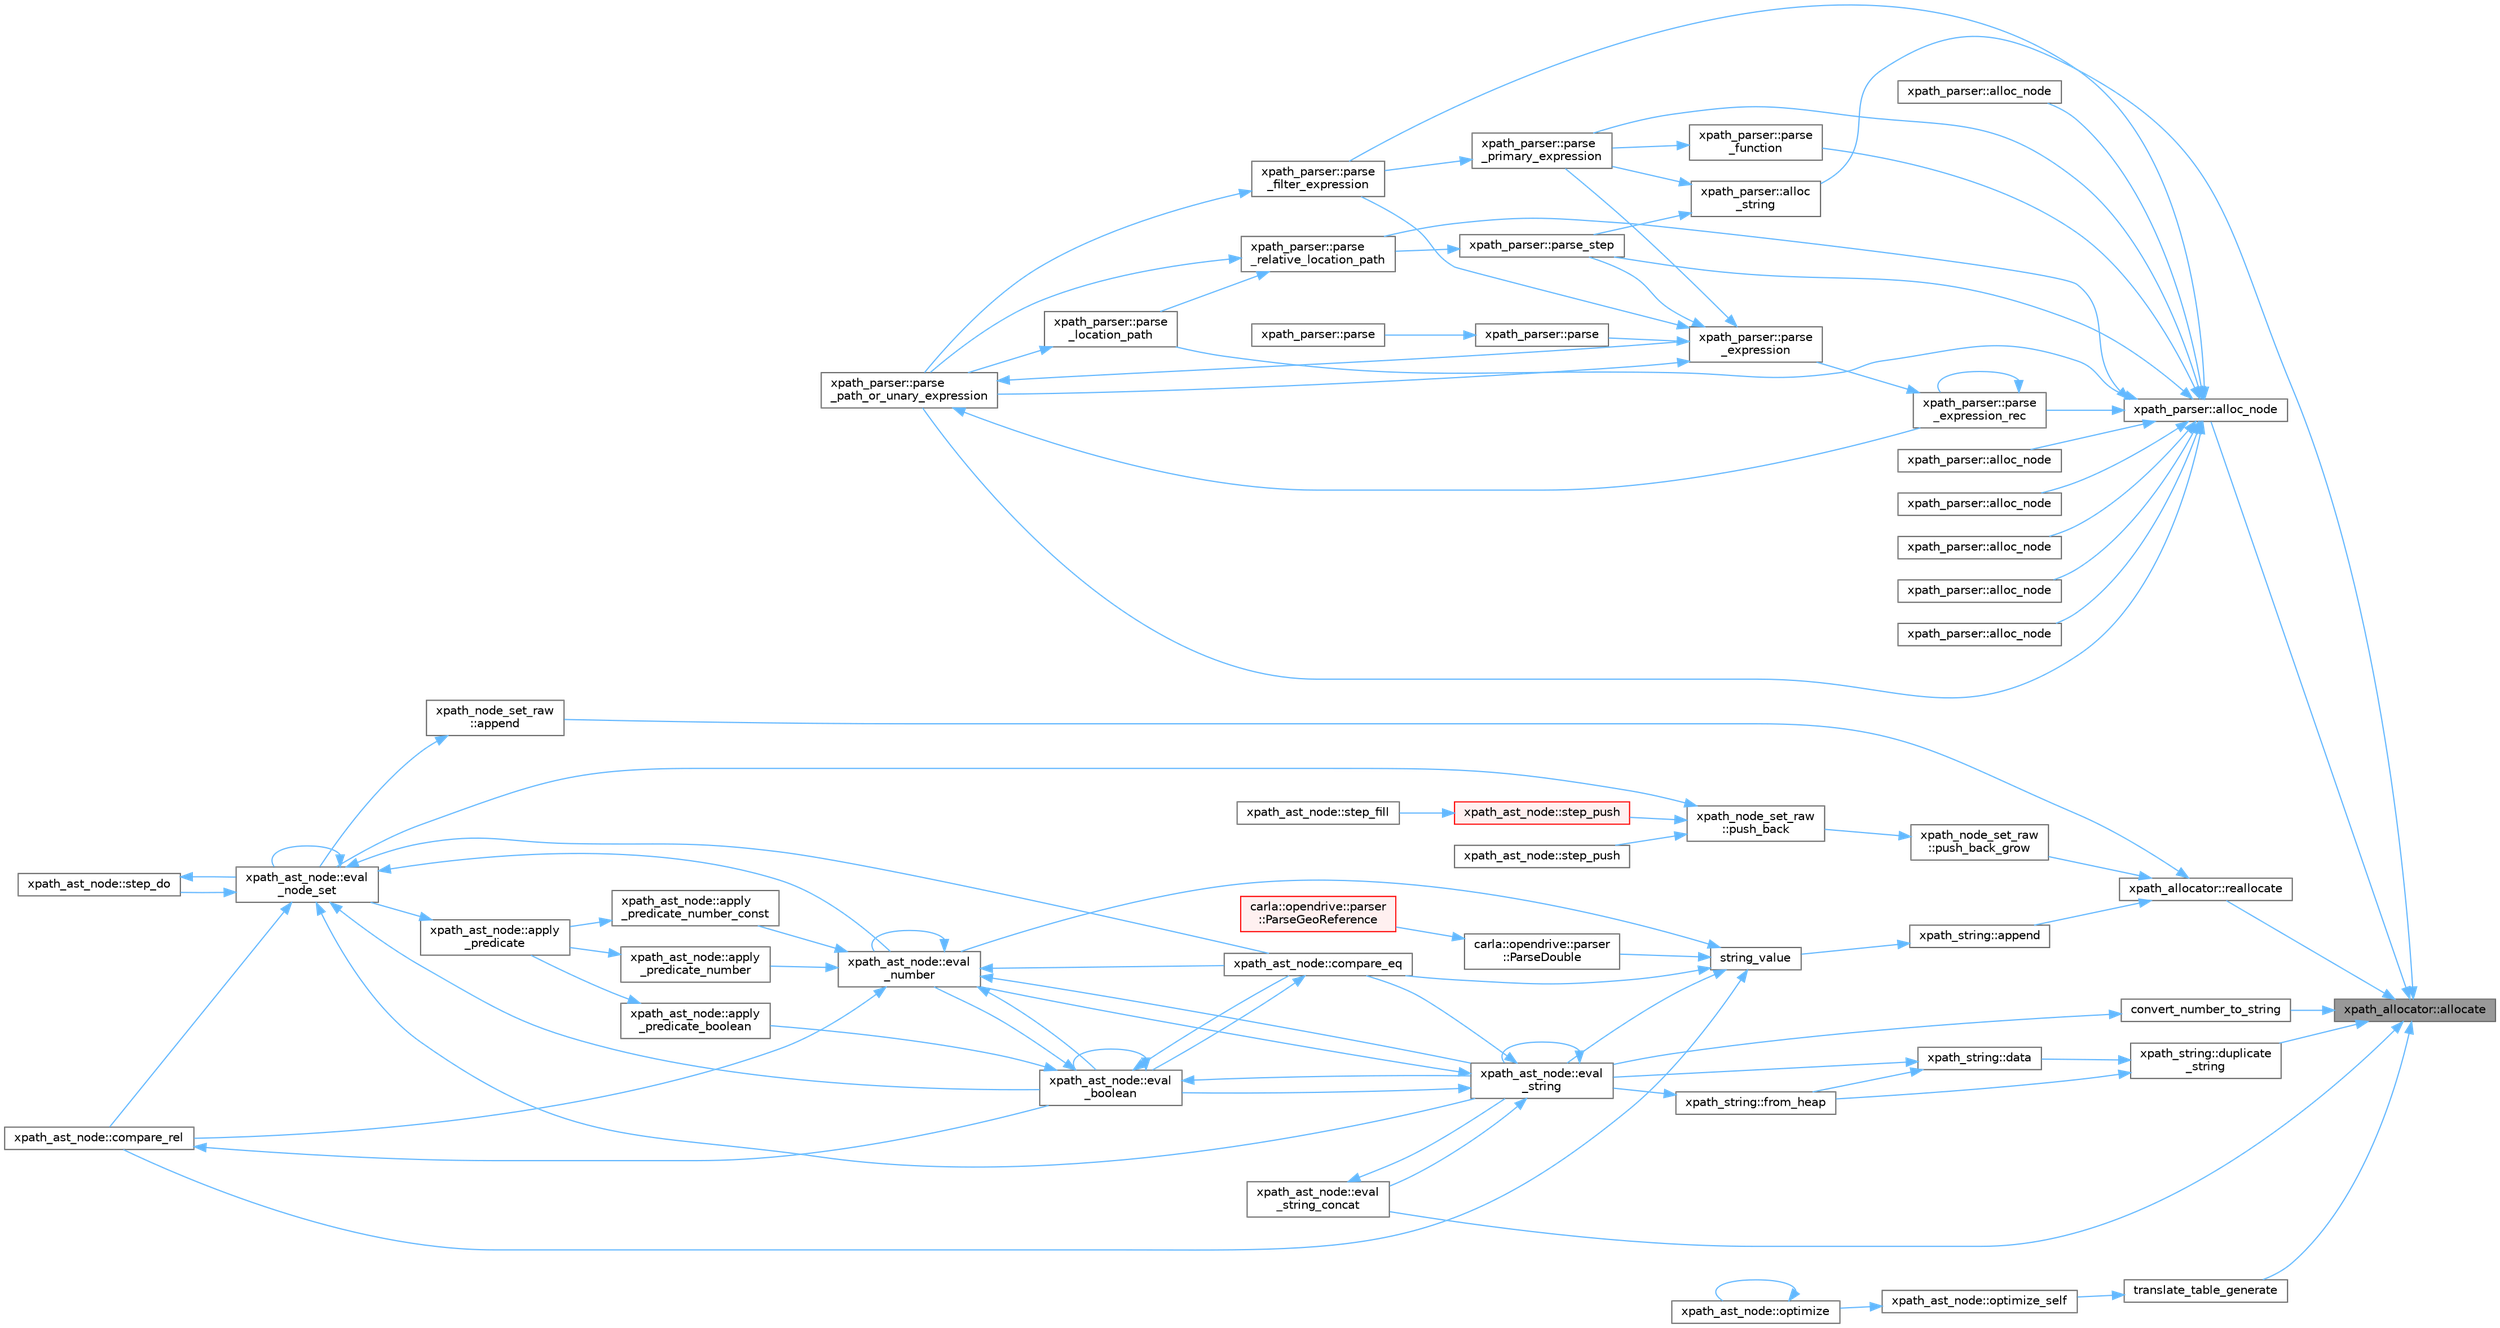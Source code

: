 digraph "xpath_allocator::allocate"
{
 // INTERACTIVE_SVG=YES
 // LATEX_PDF_SIZE
  bgcolor="transparent";
  edge [fontname=Helvetica,fontsize=10,labelfontname=Helvetica,labelfontsize=10];
  node [fontname=Helvetica,fontsize=10,shape=box,height=0.2,width=0.4];
  rankdir="RL";
  Node1 [id="Node000001",label="xpath_allocator::allocate",height=0.2,width=0.4,color="gray40", fillcolor="grey60", style="filled", fontcolor="black",tooltip=" "];
  Node1 -> Node2 [id="edge1_Node000001_Node000002",dir="back",color="steelblue1",style="solid",tooltip=" "];
  Node2 [id="Node000002",label="xpath_parser::alloc_node",height=0.2,width=0.4,color="grey40", fillcolor="white", style="filled",URL="$dc/dea/structxpath__parser.html#a8a71f339a0386657a48b59acb3405acc",tooltip=" "];
  Node2 -> Node3 [id="edge2_Node000002_Node000003",dir="back",color="steelblue1",style="solid",tooltip=" "];
  Node3 [id="Node000003",label="xpath_parser::alloc_node",height=0.2,width=0.4,color="grey40", fillcolor="white", style="filled",URL="$dc/dea/structxpath__parser.html#a46cb5a525dc4060ee9be5145b2c99772",tooltip=" "];
  Node2 -> Node4 [id="edge3_Node000002_Node000004",dir="back",color="steelblue1",style="solid",tooltip=" "];
  Node4 [id="Node000004",label="xpath_parser::alloc_node",height=0.2,width=0.4,color="grey40", fillcolor="white", style="filled",URL="$dc/dea/structxpath__parser.html#a4c4cd1672469efb4914acfaf66ddeced",tooltip=" "];
  Node2 -> Node5 [id="edge4_Node000002_Node000005",dir="back",color="steelblue1",style="solid",tooltip=" "];
  Node5 [id="Node000005",label="xpath_parser::alloc_node",height=0.2,width=0.4,color="grey40", fillcolor="white", style="filled",URL="$dc/dea/structxpath__parser.html#aedecbafabf81b31a6b12582ce0d6daa1",tooltip=" "];
  Node2 -> Node6 [id="edge5_Node000002_Node000006",dir="back",color="steelblue1",style="solid",tooltip=" "];
  Node6 [id="Node000006",label="xpath_parser::alloc_node",height=0.2,width=0.4,color="grey40", fillcolor="white", style="filled",URL="$dc/dea/structxpath__parser.html#aa7b3b441e73547384374e37a1012c596",tooltip=" "];
  Node2 -> Node7 [id="edge6_Node000002_Node000007",dir="back",color="steelblue1",style="solid",tooltip=" "];
  Node7 [id="Node000007",label="xpath_parser::alloc_node",height=0.2,width=0.4,color="grey40", fillcolor="white", style="filled",URL="$dc/dea/structxpath__parser.html#a560c442305c90606aa8117adaa3d848f",tooltip=" "];
  Node2 -> Node8 [id="edge7_Node000002_Node000008",dir="back",color="steelblue1",style="solid",tooltip=" "];
  Node8 [id="Node000008",label="xpath_parser::alloc_node",height=0.2,width=0.4,color="grey40", fillcolor="white", style="filled",URL="$dc/dea/structxpath__parser.html#a9e133e3be3e5826339eecd7c97917a25",tooltip=" "];
  Node2 -> Node9 [id="edge8_Node000002_Node000009",dir="back",color="steelblue1",style="solid",tooltip=" "];
  Node9 [id="Node000009",label="xpath_parser::parse\l_expression_rec",height=0.2,width=0.4,color="grey40", fillcolor="white", style="filled",URL="$dc/dea/structxpath__parser.html#adcd54e9b508acfe1f040ee7a54b88f2a",tooltip=" "];
  Node9 -> Node10 [id="edge9_Node000009_Node000010",dir="back",color="steelblue1",style="solid",tooltip=" "];
  Node10 [id="Node000010",label="xpath_parser::parse\l_expression",height=0.2,width=0.4,color="grey40", fillcolor="white", style="filled",URL="$dc/dea/structxpath__parser.html#a7738e256011ca842dc2a0beba78562ed",tooltip=" "];
  Node10 -> Node11 [id="edge10_Node000010_Node000011",dir="back",color="steelblue1",style="solid",tooltip=" "];
  Node11 [id="Node000011",label="xpath_parser::parse",height=0.2,width=0.4,color="grey40", fillcolor="white", style="filled",URL="$dc/dea/structxpath__parser.html#aa3fe0e7d23131b3943d8248646ecd362",tooltip=" "];
  Node11 -> Node12 [id="edge11_Node000011_Node000012",dir="back",color="steelblue1",style="solid",tooltip=" "];
  Node12 [id="Node000012",label="xpath_parser::parse",height=0.2,width=0.4,color="grey40", fillcolor="white", style="filled",URL="$dc/dea/structxpath__parser.html#aad773be8b591966eb535018fcc2b6a66",tooltip=" "];
  Node10 -> Node13 [id="edge12_Node000010_Node000013",dir="back",color="steelblue1",style="solid",tooltip=" "];
  Node13 [id="Node000013",label="xpath_parser::parse\l_filter_expression",height=0.2,width=0.4,color="grey40", fillcolor="white", style="filled",URL="$dc/dea/structxpath__parser.html#a61a425d990a56d5db8cd14405835a5b6",tooltip=" "];
  Node13 -> Node14 [id="edge13_Node000013_Node000014",dir="back",color="steelblue1",style="solid",tooltip=" "];
  Node14 [id="Node000014",label="xpath_parser::parse\l_path_or_unary_expression",height=0.2,width=0.4,color="grey40", fillcolor="white", style="filled",URL="$dc/dea/structxpath__parser.html#ab5275305ebaac95fd68a3186b737aaa7",tooltip=" "];
  Node14 -> Node10 [id="edge14_Node000014_Node000010",dir="back",color="steelblue1",style="solid",tooltip=" "];
  Node14 -> Node9 [id="edge15_Node000014_Node000009",dir="back",color="steelblue1",style="solid",tooltip=" "];
  Node10 -> Node14 [id="edge16_Node000010_Node000014",dir="back",color="steelblue1",style="solid",tooltip=" "];
  Node10 -> Node15 [id="edge17_Node000010_Node000015",dir="back",color="steelblue1",style="solid",tooltip=" "];
  Node15 [id="Node000015",label="xpath_parser::parse\l_primary_expression",height=0.2,width=0.4,color="grey40", fillcolor="white", style="filled",URL="$dc/dea/structxpath__parser.html#a49cbc6141508ace22ab4b8bd8ddf965a",tooltip=" "];
  Node15 -> Node13 [id="edge18_Node000015_Node000013",dir="back",color="steelblue1",style="solid",tooltip=" "];
  Node10 -> Node16 [id="edge19_Node000010_Node000016",dir="back",color="steelblue1",style="solid",tooltip=" "];
  Node16 [id="Node000016",label="xpath_parser::parse_step",height=0.2,width=0.4,color="grey40", fillcolor="white", style="filled",URL="$dc/dea/structxpath__parser.html#a0b226e2905970c868ab6a80d76da3a95",tooltip=" "];
  Node16 -> Node17 [id="edge20_Node000016_Node000017",dir="back",color="steelblue1",style="solid",tooltip=" "];
  Node17 [id="Node000017",label="xpath_parser::parse\l_relative_location_path",height=0.2,width=0.4,color="grey40", fillcolor="white", style="filled",URL="$dc/dea/structxpath__parser.html#aebea559423376001c89b19216dfc3012",tooltip=" "];
  Node17 -> Node18 [id="edge21_Node000017_Node000018",dir="back",color="steelblue1",style="solid",tooltip=" "];
  Node18 [id="Node000018",label="xpath_parser::parse\l_location_path",height=0.2,width=0.4,color="grey40", fillcolor="white", style="filled",URL="$dc/dea/structxpath__parser.html#af14e396ddb7817998ec221eec6b781ab",tooltip=" "];
  Node18 -> Node14 [id="edge22_Node000018_Node000014",dir="back",color="steelblue1",style="solid",tooltip=" "];
  Node17 -> Node14 [id="edge23_Node000017_Node000014",dir="back",color="steelblue1",style="solid",tooltip=" "];
  Node9 -> Node9 [id="edge24_Node000009_Node000009",dir="back",color="steelblue1",style="solid",tooltip=" "];
  Node2 -> Node13 [id="edge25_Node000002_Node000013",dir="back",color="steelblue1",style="solid",tooltip=" "];
  Node2 -> Node19 [id="edge26_Node000002_Node000019",dir="back",color="steelblue1",style="solid",tooltip=" "];
  Node19 [id="Node000019",label="xpath_parser::parse\l_function",height=0.2,width=0.4,color="grey40", fillcolor="white", style="filled",URL="$dc/dea/structxpath__parser.html#a9a68f1cbf9900714aefe00059a66a22d",tooltip=" "];
  Node19 -> Node15 [id="edge27_Node000019_Node000015",dir="back",color="steelblue1",style="solid",tooltip=" "];
  Node2 -> Node18 [id="edge28_Node000002_Node000018",dir="back",color="steelblue1",style="solid",tooltip=" "];
  Node2 -> Node14 [id="edge29_Node000002_Node000014",dir="back",color="steelblue1",style="solid",tooltip=" "];
  Node2 -> Node15 [id="edge30_Node000002_Node000015",dir="back",color="steelblue1",style="solid",tooltip=" "];
  Node2 -> Node17 [id="edge31_Node000002_Node000017",dir="back",color="steelblue1",style="solid",tooltip=" "];
  Node2 -> Node16 [id="edge32_Node000002_Node000016",dir="back",color="steelblue1",style="solid",tooltip=" "];
  Node1 -> Node20 [id="edge33_Node000001_Node000020",dir="back",color="steelblue1",style="solid",tooltip=" "];
  Node20 [id="Node000020",label="xpath_parser::alloc\l_string",height=0.2,width=0.4,color="grey40", fillcolor="white", style="filled",URL="$dc/dea/structxpath__parser.html#a876c0c06a8cdc623926c8788e8d43fc3",tooltip=" "];
  Node20 -> Node15 [id="edge34_Node000020_Node000015",dir="back",color="steelblue1",style="solid",tooltip=" "];
  Node20 -> Node16 [id="edge35_Node000020_Node000016",dir="back",color="steelblue1",style="solid",tooltip=" "];
  Node1 -> Node21 [id="edge36_Node000001_Node000021",dir="back",color="steelblue1",style="solid",tooltip=" "];
  Node21 [id="Node000021",label="convert_number_to_string",height=0.2,width=0.4,color="grey40", fillcolor="white", style="filled",URL="$db/d20/pugixml_8cpp.html#a26ed30b05a22acb22dc6eed1cefc7570",tooltip=" "];
  Node21 -> Node22 [id="edge37_Node000021_Node000022",dir="back",color="steelblue1",style="solid",tooltip=" "];
  Node22 [id="Node000022",label="xpath_ast_node::eval\l_string",height=0.2,width=0.4,color="grey40", fillcolor="white", style="filled",URL="$d3/dc5/classxpath__ast__node.html#a6b675237a590548b68d0e0b97518b6df",tooltip=" "];
  Node22 -> Node23 [id="edge38_Node000022_Node000023",dir="back",color="steelblue1",style="solid",tooltip=" "];
  Node23 [id="Node000023",label="xpath_ast_node::compare_eq",height=0.2,width=0.4,color="grey40", fillcolor="white", style="filled",URL="$d3/dc5/classxpath__ast__node.html#a98dd7f6e67fe2c56c63056eed835d6a4",tooltip=" "];
  Node23 -> Node24 [id="edge39_Node000023_Node000024",dir="back",color="steelblue1",style="solid",tooltip=" "];
  Node24 [id="Node000024",label="xpath_ast_node::eval\l_boolean",height=0.2,width=0.4,color="grey40", fillcolor="white", style="filled",URL="$d3/dc5/classxpath__ast__node.html#ab7f965a92023bc2704b8e6fd9f3d7c14",tooltip=" "];
  Node24 -> Node25 [id="edge40_Node000024_Node000025",dir="back",color="steelblue1",style="solid",tooltip=" "];
  Node25 [id="Node000025",label="xpath_ast_node::apply\l_predicate_boolean",height=0.2,width=0.4,color="grey40", fillcolor="white", style="filled",URL="$d3/dc5/classxpath__ast__node.html#ab4e5bbd3f2e83c86a43349374b4bfc22",tooltip=" "];
  Node25 -> Node26 [id="edge41_Node000025_Node000026",dir="back",color="steelblue1",style="solid",tooltip=" "];
  Node26 [id="Node000026",label="xpath_ast_node::apply\l_predicate",height=0.2,width=0.4,color="grey40", fillcolor="white", style="filled",URL="$d3/dc5/classxpath__ast__node.html#a7e35f265c9e0712a16e1d8a9db4c7672",tooltip=" "];
  Node26 -> Node27 [id="edge42_Node000026_Node000027",dir="back",color="steelblue1",style="solid",tooltip=" "];
  Node27 [id="Node000027",label="xpath_ast_node::eval\l_node_set",height=0.2,width=0.4,color="grey40", fillcolor="white", style="filled",URL="$d3/dc5/classxpath__ast__node.html#a68cace396dd4eeae67ecfcd34a3a8285",tooltip=" "];
  Node27 -> Node23 [id="edge43_Node000027_Node000023",dir="back",color="steelblue1",style="solid",tooltip=" "];
  Node27 -> Node28 [id="edge44_Node000027_Node000028",dir="back",color="steelblue1",style="solid",tooltip=" "];
  Node28 [id="Node000028",label="xpath_ast_node::compare_rel",height=0.2,width=0.4,color="grey40", fillcolor="white", style="filled",URL="$d3/dc5/classxpath__ast__node.html#abb6e4c529276eaf882233dbb6e04e111",tooltip=" "];
  Node28 -> Node24 [id="edge45_Node000028_Node000024",dir="back",color="steelblue1",style="solid",tooltip=" "];
  Node27 -> Node24 [id="edge46_Node000027_Node000024",dir="back",color="steelblue1",style="solid",tooltip=" "];
  Node27 -> Node27 [id="edge47_Node000027_Node000027",dir="back",color="steelblue1",style="solid",tooltip=" "];
  Node27 -> Node29 [id="edge48_Node000027_Node000029",dir="back",color="steelblue1",style="solid",tooltip=" "];
  Node29 [id="Node000029",label="xpath_ast_node::eval\l_number",height=0.2,width=0.4,color="grey40", fillcolor="white", style="filled",URL="$d3/dc5/classxpath__ast__node.html#a92dd7048e28d486bc7f382d1fc6f1de6",tooltip=" "];
  Node29 -> Node30 [id="edge49_Node000029_Node000030",dir="back",color="steelblue1",style="solid",tooltip=" "];
  Node30 [id="Node000030",label="xpath_ast_node::apply\l_predicate_number",height=0.2,width=0.4,color="grey40", fillcolor="white", style="filled",URL="$d3/dc5/classxpath__ast__node.html#abf2d4b745493f63aebc1c89d9fde8eed",tooltip=" "];
  Node30 -> Node26 [id="edge50_Node000030_Node000026",dir="back",color="steelblue1",style="solid",tooltip=" "];
  Node29 -> Node31 [id="edge51_Node000029_Node000031",dir="back",color="steelblue1",style="solid",tooltip=" "];
  Node31 [id="Node000031",label="xpath_ast_node::apply\l_predicate_number_const",height=0.2,width=0.4,color="grey40", fillcolor="white", style="filled",URL="$d3/dc5/classxpath__ast__node.html#a8cedd7e15623b9fa431788b8843f1463",tooltip=" "];
  Node31 -> Node26 [id="edge52_Node000031_Node000026",dir="back",color="steelblue1",style="solid",tooltip=" "];
  Node29 -> Node23 [id="edge53_Node000029_Node000023",dir="back",color="steelblue1",style="solid",tooltip=" "];
  Node29 -> Node28 [id="edge54_Node000029_Node000028",dir="back",color="steelblue1",style="solid",tooltip=" "];
  Node29 -> Node24 [id="edge55_Node000029_Node000024",dir="back",color="steelblue1",style="solid",tooltip=" "];
  Node29 -> Node29 [id="edge56_Node000029_Node000029",dir="back",color="steelblue1",style="solid",tooltip=" "];
  Node29 -> Node22 [id="edge57_Node000029_Node000022",dir="back",color="steelblue1",style="solid",tooltip=" "];
  Node27 -> Node22 [id="edge58_Node000027_Node000022",dir="back",color="steelblue1",style="solid",tooltip=" "];
  Node27 -> Node32 [id="edge59_Node000027_Node000032",dir="back",color="steelblue1",style="solid",tooltip=" "];
  Node32 [id="Node000032",label="xpath_ast_node::step_do",height=0.2,width=0.4,color="grey40", fillcolor="white", style="filled",URL="$d3/dc5/classxpath__ast__node.html#a3258c05ab9aaa78e154d2ff63fe56906",tooltip=" "];
  Node32 -> Node27 [id="edge60_Node000032_Node000027",dir="back",color="steelblue1",style="solid",tooltip=" "];
  Node24 -> Node23 [id="edge61_Node000024_Node000023",dir="back",color="steelblue1",style="solid",tooltip=" "];
  Node24 -> Node24 [id="edge62_Node000024_Node000024",dir="back",color="steelblue1",style="solid",tooltip=" "];
  Node24 -> Node29 [id="edge63_Node000024_Node000029",dir="back",color="steelblue1",style="solid",tooltip=" "];
  Node24 -> Node22 [id="edge64_Node000024_Node000022",dir="back",color="steelblue1",style="solid",tooltip=" "];
  Node22 -> Node24 [id="edge65_Node000022_Node000024",dir="back",color="steelblue1",style="solid",tooltip=" "];
  Node22 -> Node29 [id="edge66_Node000022_Node000029",dir="back",color="steelblue1",style="solid",tooltip=" "];
  Node22 -> Node22 [id="edge67_Node000022_Node000022",dir="back",color="steelblue1",style="solid",tooltip=" "];
  Node22 -> Node33 [id="edge68_Node000022_Node000033",dir="back",color="steelblue1",style="solid",tooltip=" "];
  Node33 [id="Node000033",label="xpath_ast_node::eval\l_string_concat",height=0.2,width=0.4,color="grey40", fillcolor="white", style="filled",URL="$d3/dc5/classxpath__ast__node.html#aaf931a091af0fb91c25e90b205363b4e",tooltip=" "];
  Node33 -> Node22 [id="edge69_Node000033_Node000022",dir="back",color="steelblue1",style="solid",tooltip=" "];
  Node1 -> Node34 [id="edge70_Node000001_Node000034",dir="back",color="steelblue1",style="solid",tooltip=" "];
  Node34 [id="Node000034",label="xpath_string::duplicate\l_string",height=0.2,width=0.4,color="grey40", fillcolor="white", style="filled",URL="$dd/d5c/classxpath__string.html#af3866c73a21542e26032d5d052327cc1",tooltip=" "];
  Node34 -> Node35 [id="edge71_Node000034_Node000035",dir="back",color="steelblue1",style="solid",tooltip=" "];
  Node35 [id="Node000035",label="xpath_string::data",height=0.2,width=0.4,color="grey40", fillcolor="white", style="filled",URL="$dd/d5c/classxpath__string.html#abe89ae1270e25022aa8ccc332f5afbb3",tooltip=" "];
  Node35 -> Node22 [id="edge72_Node000035_Node000022",dir="back",color="steelblue1",style="solid",tooltip=" "];
  Node35 -> Node36 [id="edge73_Node000035_Node000036",dir="back",color="steelblue1",style="solid",tooltip=" "];
  Node36 [id="Node000036",label="xpath_string::from_heap",height=0.2,width=0.4,color="grey40", fillcolor="white", style="filled",URL="$dd/d5c/classxpath__string.html#aaf1229b7a7ae918b41bf995df16c8896",tooltip=" "];
  Node36 -> Node22 [id="edge74_Node000036_Node000022",dir="back",color="steelblue1",style="solid",tooltip=" "];
  Node34 -> Node36 [id="edge75_Node000034_Node000036",dir="back",color="steelblue1",style="solid",tooltip=" "];
  Node1 -> Node33 [id="edge76_Node000001_Node000033",dir="back",color="steelblue1",style="solid",tooltip=" "];
  Node1 -> Node37 [id="edge77_Node000001_Node000037",dir="back",color="steelblue1",style="solid",tooltip=" "];
  Node37 [id="Node000037",label="xpath_allocator::reallocate",height=0.2,width=0.4,color="grey40", fillcolor="white", style="filled",URL="$d3/d89/structxpath__allocator.html#a5d3ba1b01ba87b2002b348674e9d50b6",tooltip=" "];
  Node37 -> Node38 [id="edge78_Node000037_Node000038",dir="back",color="steelblue1",style="solid",tooltip=" "];
  Node38 [id="Node000038",label="xpath_node_set_raw\l::append",height=0.2,width=0.4,color="grey40", fillcolor="white", style="filled",URL="$d1/daf/classxpath__node__set__raw.html#a0c02728de3d895a2d12df9666d60e414",tooltip=" "];
  Node38 -> Node27 [id="edge79_Node000038_Node000027",dir="back",color="steelblue1",style="solid",tooltip=" "];
  Node37 -> Node39 [id="edge80_Node000037_Node000039",dir="back",color="steelblue1",style="solid",tooltip=" "];
  Node39 [id="Node000039",label="xpath_string::append",height=0.2,width=0.4,color="grey40", fillcolor="white", style="filled",URL="$dd/d5c/classxpath__string.html#aab0d867c56d390213cf0fbe7334e1cc0",tooltip=" "];
  Node39 -> Node40 [id="edge81_Node000039_Node000040",dir="back",color="steelblue1",style="solid",tooltip=" "];
  Node40 [id="Node000040",label="string_value",height=0.2,width=0.4,color="grey40", fillcolor="white", style="filled",URL="$db/d20/pugixml_8cpp.html#a7983b03f2dd06eb98951cd2dde03cd87",tooltip=" "];
  Node40 -> Node23 [id="edge82_Node000040_Node000023",dir="back",color="steelblue1",style="solid",tooltip=" "];
  Node40 -> Node28 [id="edge83_Node000040_Node000028",dir="back",color="steelblue1",style="solid",tooltip=" "];
  Node40 -> Node29 [id="edge84_Node000040_Node000029",dir="back",color="steelblue1",style="solid",tooltip=" "];
  Node40 -> Node22 [id="edge85_Node000040_Node000022",dir="back",color="steelblue1",style="solid",tooltip=" "];
  Node40 -> Node41 [id="edge86_Node000040_Node000041",dir="back",color="steelblue1",style="solid",tooltip=" "];
  Node41 [id="Node000041",label="carla::opendrive::parser\l::ParseDouble",height=0.2,width=0.4,color="grey40", fillcolor="white", style="filled",URL="$db/dd5/namespacecarla_1_1opendrive_1_1parser.html#aa4e3c66089b7ba1cc71545e693a1dcd1",tooltip=" "];
  Node41 -> Node42 [id="edge87_Node000041_Node000042",dir="back",color="steelblue1",style="solid",tooltip=" "];
  Node42 [id="Node000042",label="carla::opendrive::parser\l::ParseGeoReference",height=0.2,width=0.4,color="red", fillcolor="#FFF0F0", style="filled",URL="$db/dd5/namespacecarla_1_1opendrive_1_1parser.html#a8dad6b9e5e958cdeca4463f6c94d6c24",tooltip=" "];
  Node37 -> Node62 [id="edge88_Node000037_Node000062",dir="back",color="steelblue1",style="solid",tooltip=" "];
  Node62 [id="Node000062",label="xpath_node_set_raw\l::push_back_grow",height=0.2,width=0.4,color="grey40", fillcolor="white", style="filled",URL="$d1/daf/classxpath__node__set__raw.html#acc913a940e63a136f862e243b4b7495e",tooltip=" "];
  Node62 -> Node63 [id="edge89_Node000062_Node000063",dir="back",color="steelblue1",style="solid",tooltip=" "];
  Node63 [id="Node000063",label="xpath_node_set_raw\l::push_back",height=0.2,width=0.4,color="grey40", fillcolor="white", style="filled",URL="$d1/daf/classxpath__node__set__raw.html#a676ec123e5be874869c78ff5c43ae9c2",tooltip=" "];
  Node63 -> Node27 [id="edge90_Node000063_Node000027",dir="back",color="steelblue1",style="solid",tooltip=" "];
  Node63 -> Node64 [id="edge91_Node000063_Node000064",dir="back",color="steelblue1",style="solid",tooltip=" "];
  Node64 [id="Node000064",label="xpath_ast_node::step_push",height=0.2,width=0.4,color="red", fillcolor="#FFF0F0", style="filled",URL="$d3/dc5/classxpath__ast__node.html#a4f7aaa038105a1d98a7505606ca2b5a2",tooltip=" "];
  Node64 -> Node65 [id="edge92_Node000064_Node000065",dir="back",color="steelblue1",style="solid",tooltip=" "];
  Node65 [id="Node000065",label="xpath_ast_node::step_fill",height=0.2,width=0.4,color="grey40", fillcolor="white", style="filled",URL="$d3/dc5/classxpath__ast__node.html#aca100722d72e30f12c7276e8b2616587",tooltip=" "];
  Node63 -> Node68 [id="edge93_Node000063_Node000068",dir="back",color="steelblue1",style="solid",tooltip=" "];
  Node68 [id="Node000068",label="xpath_ast_node::step_push",height=0.2,width=0.4,color="grey40", fillcolor="white", style="filled",URL="$d3/dc5/classxpath__ast__node.html#a29d639296f3cd2726e6967b1ba277928",tooltip=" "];
  Node1 -> Node69 [id="edge94_Node000001_Node000069",dir="back",color="steelblue1",style="solid",tooltip=" "];
  Node69 [id="Node000069",label="translate_table_generate",height=0.2,width=0.4,color="grey40", fillcolor="white", style="filled",URL="$db/d20/pugixml_8cpp.html#acfb2c88cd69e31faa1687d1ea8d7dcba",tooltip=" "];
  Node69 -> Node70 [id="edge95_Node000069_Node000070",dir="back",color="steelblue1",style="solid",tooltip=" "];
  Node70 [id="Node000070",label="xpath_ast_node::optimize_self",height=0.2,width=0.4,color="grey40", fillcolor="white", style="filled",URL="$d3/dc5/classxpath__ast__node.html#a3eb089927cabd867a3a9d1b723aece0d",tooltip=" "];
  Node70 -> Node71 [id="edge96_Node000070_Node000071",dir="back",color="steelblue1",style="solid",tooltip=" "];
  Node71 [id="Node000071",label="xpath_ast_node::optimize",height=0.2,width=0.4,color="grey40", fillcolor="white", style="filled",URL="$d3/dc5/classxpath__ast__node.html#a950534fc7de08fe40d897ebea84c1d6d",tooltip=" "];
  Node71 -> Node71 [id="edge97_Node000071_Node000071",dir="back",color="steelblue1",style="solid",tooltip=" "];
}
